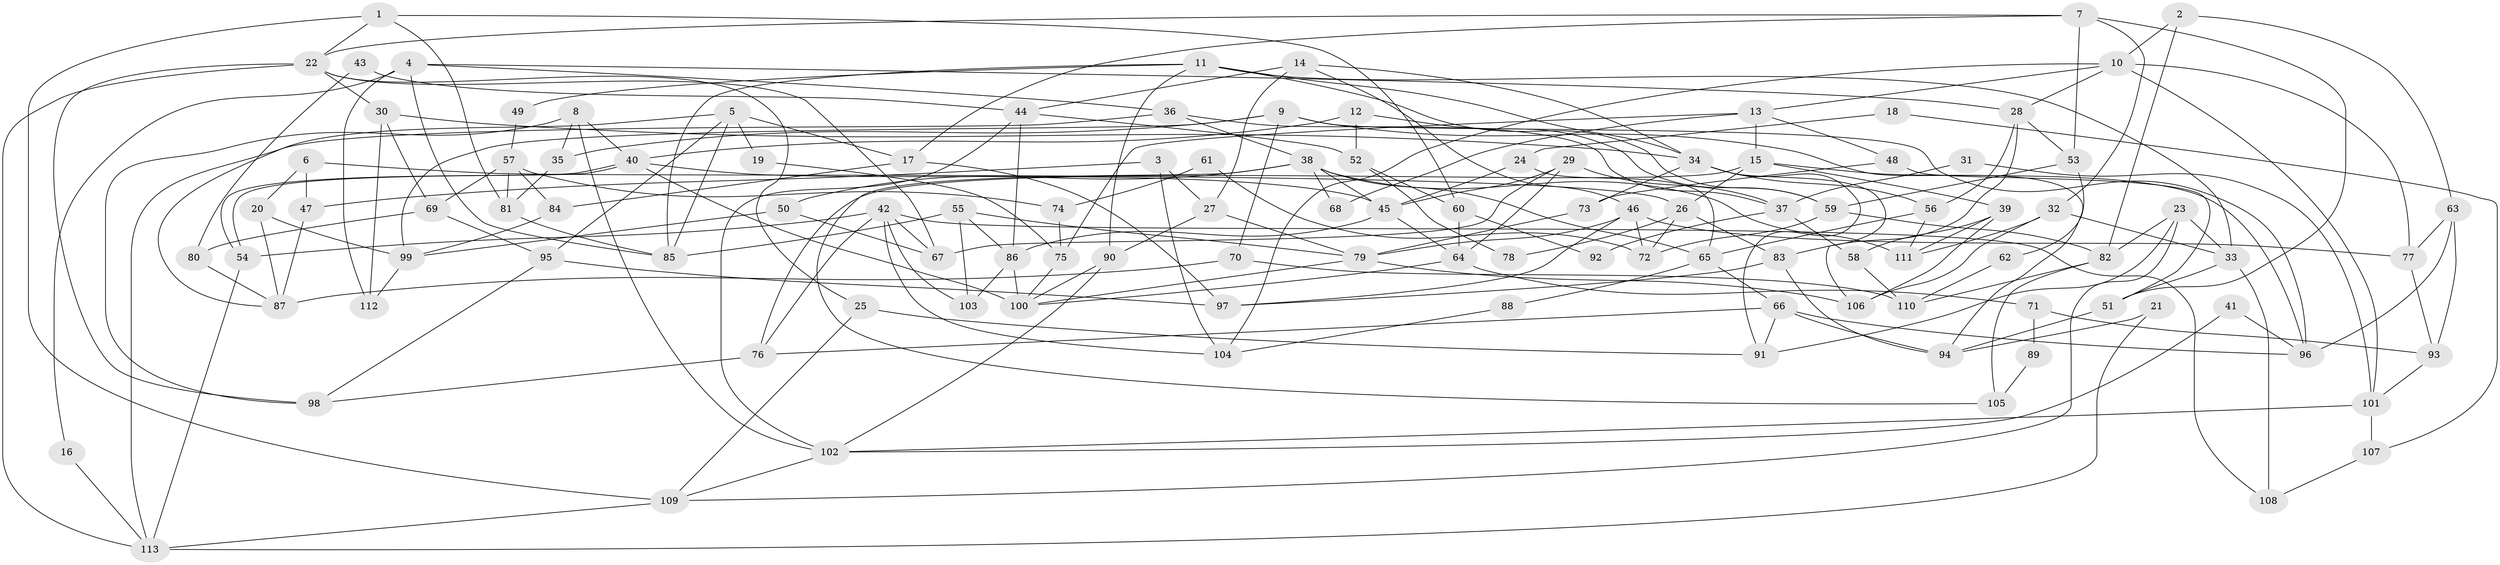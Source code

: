 // Generated by graph-tools (version 1.1) at 2025/15/03/09/25 04:15:02]
// undirected, 113 vertices, 226 edges
graph export_dot {
graph [start="1"]
  node [color=gray90,style=filled];
  1;
  2;
  3;
  4;
  5;
  6;
  7;
  8;
  9;
  10;
  11;
  12;
  13;
  14;
  15;
  16;
  17;
  18;
  19;
  20;
  21;
  22;
  23;
  24;
  25;
  26;
  27;
  28;
  29;
  30;
  31;
  32;
  33;
  34;
  35;
  36;
  37;
  38;
  39;
  40;
  41;
  42;
  43;
  44;
  45;
  46;
  47;
  48;
  49;
  50;
  51;
  52;
  53;
  54;
  55;
  56;
  57;
  58;
  59;
  60;
  61;
  62;
  63;
  64;
  65;
  66;
  67;
  68;
  69;
  70;
  71;
  72;
  73;
  74;
  75;
  76;
  77;
  78;
  79;
  80;
  81;
  82;
  83;
  84;
  85;
  86;
  87;
  88;
  89;
  90;
  91;
  92;
  93;
  94;
  95;
  96;
  97;
  98;
  99;
  100;
  101;
  102;
  103;
  104;
  105;
  106;
  107;
  108;
  109;
  110;
  111;
  112;
  113;
  1 -- 109;
  1 -- 22;
  1 -- 60;
  1 -- 81;
  2 -- 10;
  2 -- 82;
  2 -- 63;
  3 -- 27;
  3 -- 104;
  3 -- 47;
  4 -- 36;
  4 -- 85;
  4 -- 16;
  4 -- 28;
  4 -- 112;
  5 -- 95;
  5 -- 17;
  5 -- 19;
  5 -- 85;
  5 -- 87;
  6 -- 20;
  6 -- 26;
  6 -- 47;
  7 -- 32;
  7 -- 22;
  7 -- 17;
  7 -- 51;
  7 -- 53;
  8 -- 35;
  8 -- 40;
  8 -- 98;
  8 -- 102;
  9 -- 94;
  9 -- 96;
  9 -- 35;
  9 -- 70;
  9 -- 99;
  10 -- 101;
  10 -- 77;
  10 -- 13;
  10 -- 28;
  10 -- 104;
  11 -- 59;
  11 -- 34;
  11 -- 33;
  11 -- 49;
  11 -- 85;
  11 -- 90;
  12 -- 59;
  12 -- 40;
  12 -- 52;
  13 -- 15;
  13 -- 48;
  13 -- 68;
  13 -- 75;
  14 -- 46;
  14 -- 44;
  14 -- 27;
  14 -- 34;
  15 -- 39;
  15 -- 76;
  15 -- 26;
  15 -- 96;
  16 -- 113;
  17 -- 84;
  17 -- 97;
  18 -- 107;
  18 -- 24;
  19 -- 75;
  20 -- 99;
  20 -- 87;
  21 -- 113;
  21 -- 94;
  22 -- 25;
  22 -- 67;
  22 -- 30;
  22 -- 98;
  22 -- 113;
  23 -- 33;
  23 -- 91;
  23 -- 82;
  23 -- 109;
  24 -- 65;
  24 -- 45;
  25 -- 109;
  25 -- 91;
  26 -- 83;
  26 -- 72;
  26 -- 78;
  27 -- 90;
  27 -- 79;
  28 -- 53;
  28 -- 56;
  28 -- 83;
  29 -- 64;
  29 -- 45;
  29 -- 37;
  29 -- 67;
  30 -- 112;
  30 -- 34;
  30 -- 69;
  31 -- 37;
  31 -- 101;
  32 -- 106;
  32 -- 33;
  32 -- 111;
  33 -- 51;
  33 -- 108;
  34 -- 56;
  34 -- 73;
  34 -- 91;
  34 -- 106;
  35 -- 81;
  36 -- 113;
  36 -- 37;
  36 -- 38;
  37 -- 58;
  37 -- 92;
  38 -- 111;
  38 -- 45;
  38 -- 50;
  38 -- 65;
  38 -- 68;
  38 -- 105;
  39 -- 106;
  39 -- 111;
  39 -- 58;
  40 -- 45;
  40 -- 54;
  40 -- 54;
  40 -- 100;
  41 -- 96;
  41 -- 102;
  42 -- 54;
  42 -- 103;
  42 -- 67;
  42 -- 76;
  42 -- 104;
  42 -- 108;
  43 -- 44;
  43 -- 80;
  44 -- 102;
  44 -- 52;
  44 -- 86;
  45 -- 86;
  45 -- 64;
  46 -- 97;
  46 -- 79;
  46 -- 72;
  46 -- 77;
  47 -- 87;
  48 -- 73;
  48 -- 51;
  49 -- 57;
  50 -- 67;
  50 -- 99;
  51 -- 94;
  52 -- 60;
  52 -- 78;
  53 -- 59;
  53 -- 62;
  54 -- 113;
  55 -- 85;
  55 -- 79;
  55 -- 86;
  55 -- 103;
  56 -- 65;
  56 -- 111;
  57 -- 69;
  57 -- 81;
  57 -- 74;
  57 -- 84;
  58 -- 110;
  59 -- 72;
  59 -- 82;
  60 -- 64;
  60 -- 92;
  61 -- 72;
  61 -- 74;
  62 -- 110;
  63 -- 96;
  63 -- 77;
  63 -- 93;
  64 -- 100;
  64 -- 71;
  65 -- 66;
  65 -- 88;
  66 -- 76;
  66 -- 91;
  66 -- 94;
  66 -- 96;
  69 -- 95;
  69 -- 80;
  70 -- 87;
  70 -- 110;
  71 -- 93;
  71 -- 89;
  73 -- 79;
  74 -- 75;
  75 -- 100;
  76 -- 98;
  77 -- 93;
  79 -- 100;
  79 -- 106;
  80 -- 87;
  81 -- 85;
  82 -- 105;
  82 -- 110;
  83 -- 94;
  83 -- 97;
  84 -- 99;
  86 -- 100;
  86 -- 103;
  88 -- 104;
  89 -- 105;
  90 -- 100;
  90 -- 102;
  93 -- 101;
  95 -- 97;
  95 -- 98;
  99 -- 112;
  101 -- 102;
  101 -- 107;
  102 -- 109;
  107 -- 108;
  109 -- 113;
}
